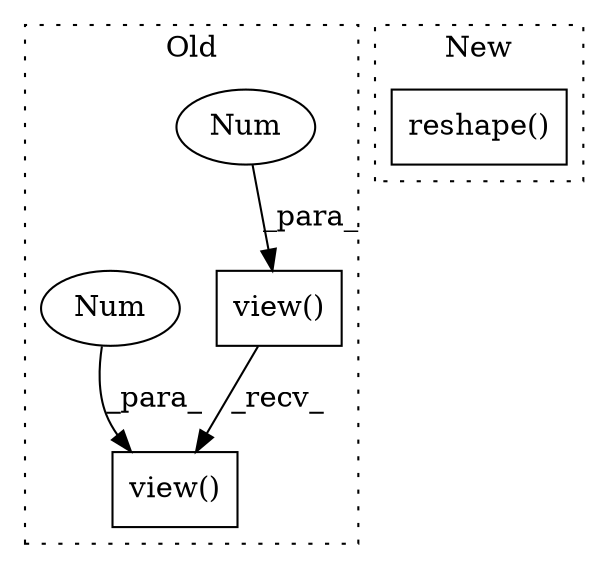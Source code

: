 digraph G {
subgraph cluster0 {
1 [label="view()" a="75" s="10387,10421" l="7,1" shape="box"];
3 [label="Num" a="76" s="10419" l="2" shape="ellipse"];
4 [label="view()" a="75" s="10372,10472" l="74,14" shape="box"];
5 [label="Num" a="76" s="10470" l="2" shape="ellipse"];
label = "Old";
style="dotted";
}
subgraph cluster1 {
2 [label="reshape()" a="75" s="10606,10722" l="114,1" shape="box"];
label = "New";
style="dotted";
}
1 -> 4 [label="_recv_"];
3 -> 1 [label="_para_"];
5 -> 4 [label="_para_"];
}